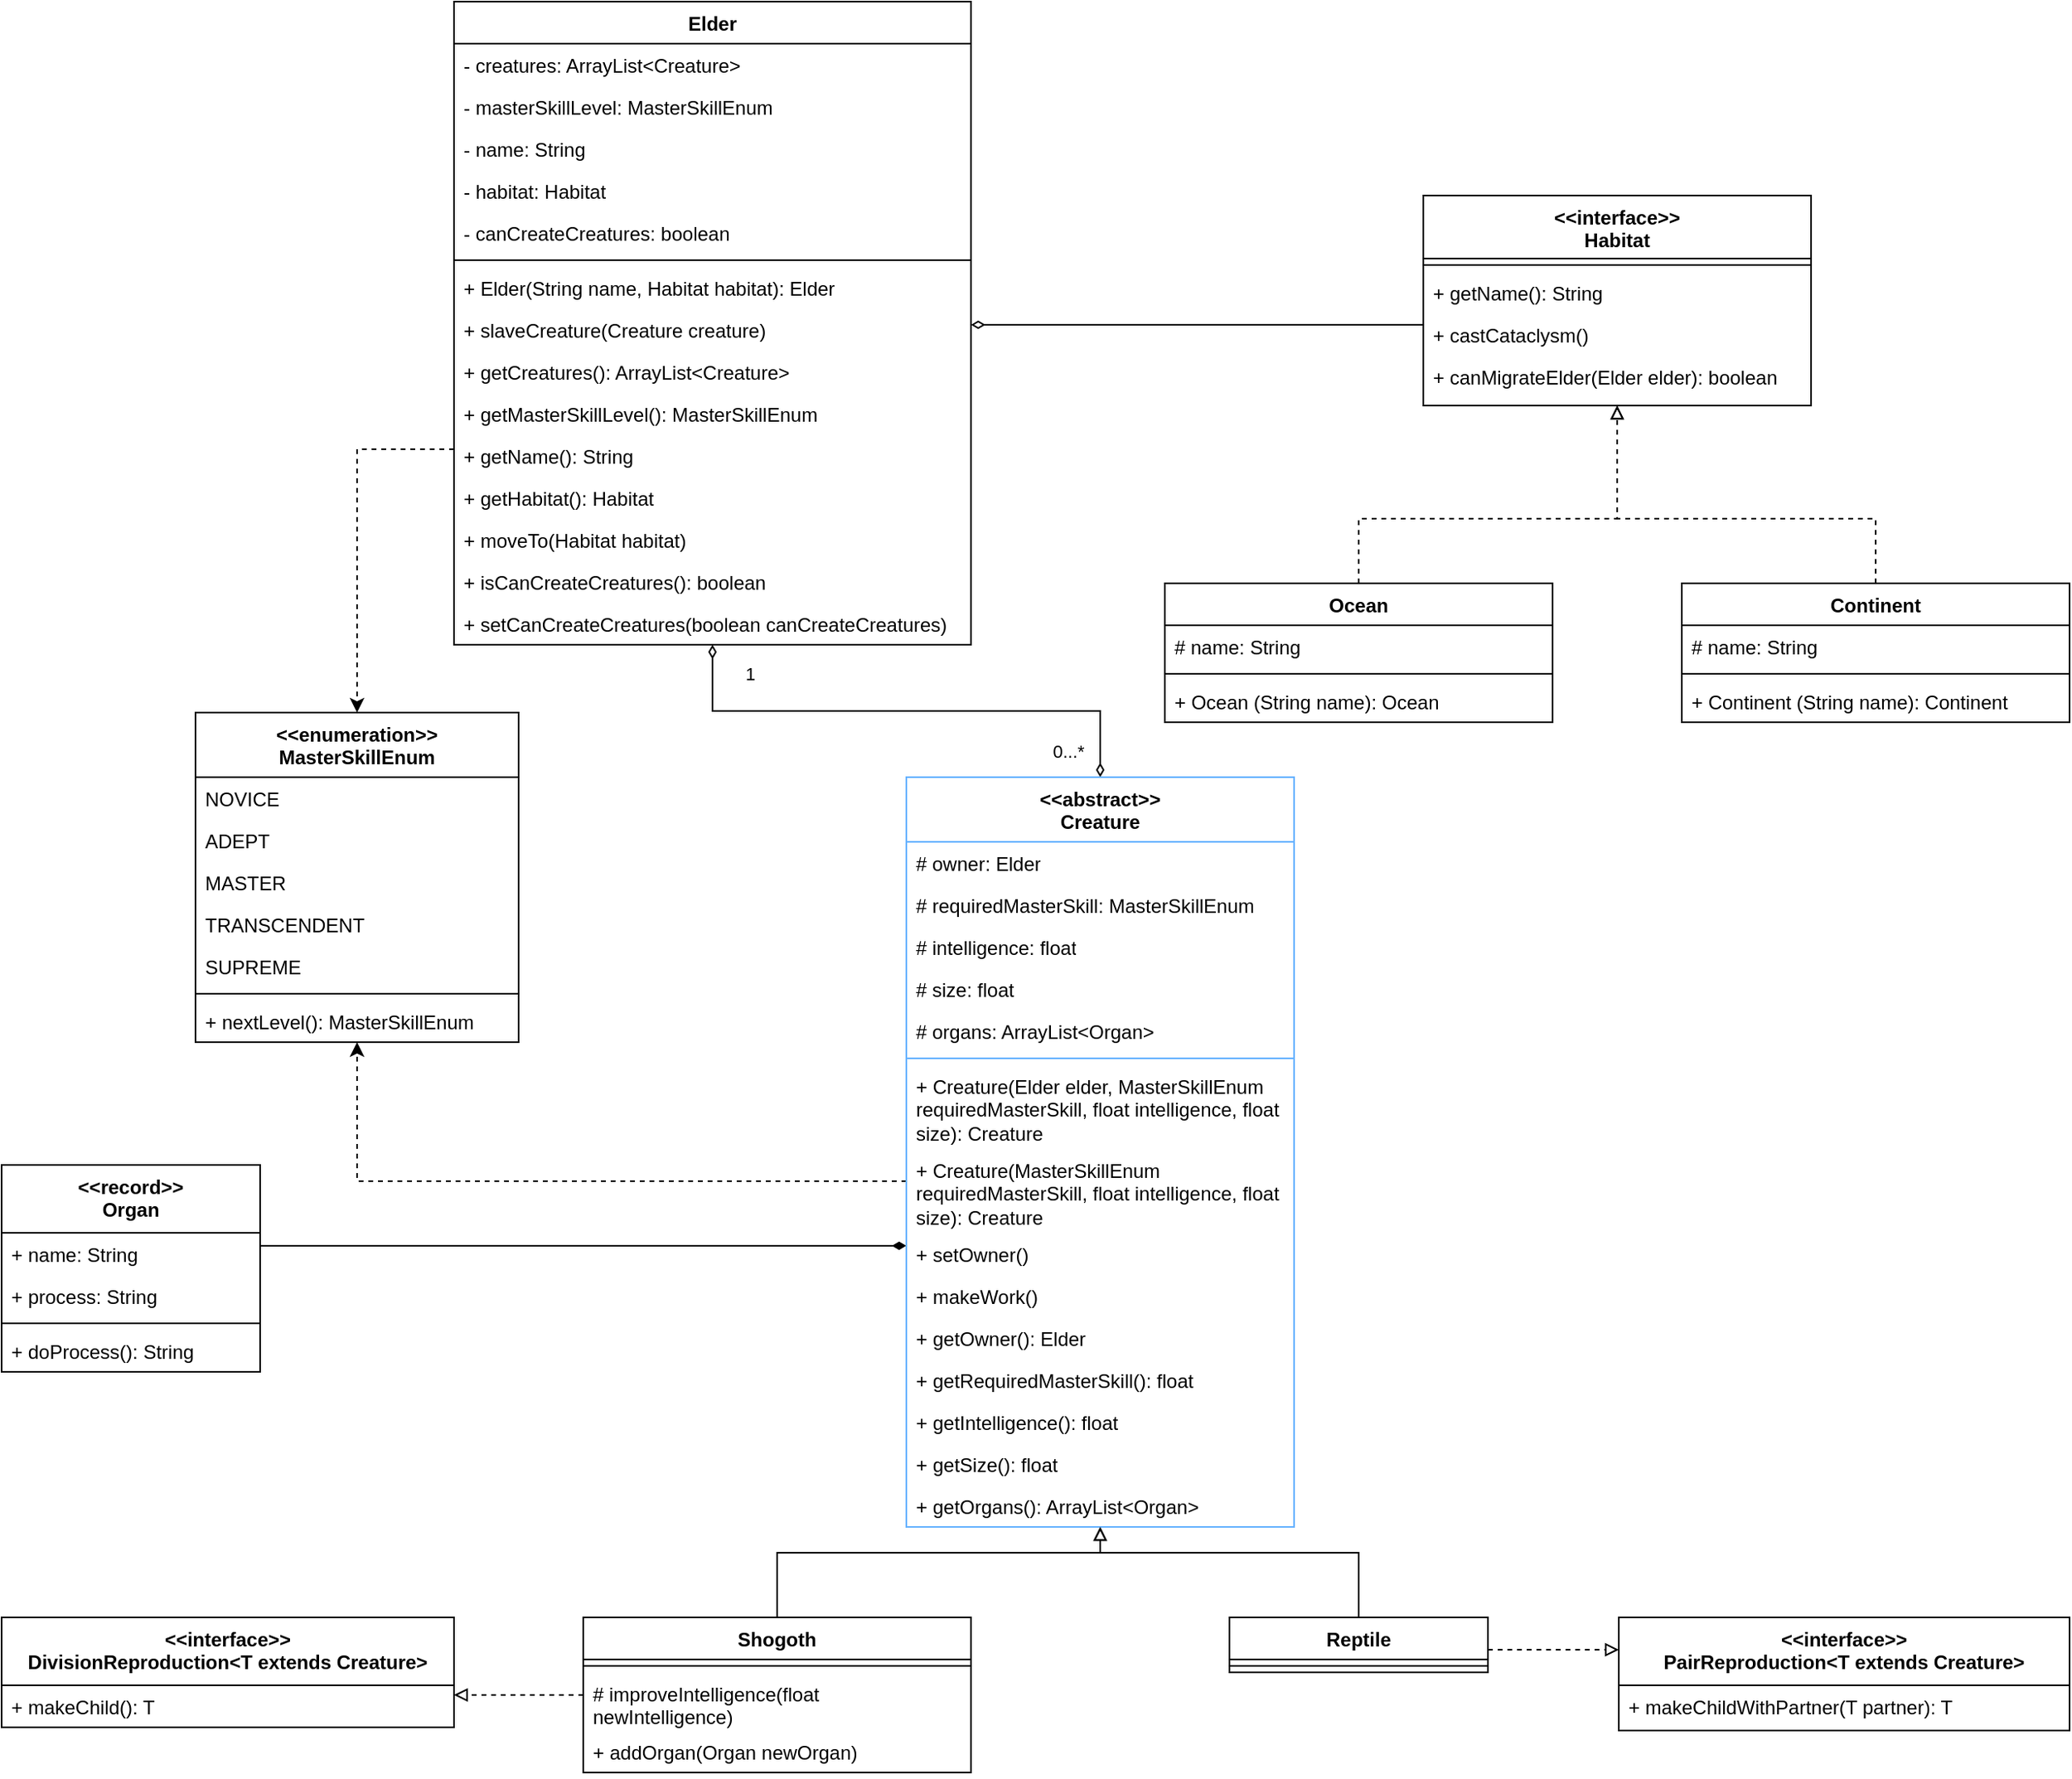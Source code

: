<mxfile version="25.0.0">
  <diagram id="C5RBs43oDa-KdzZeNtuy" name="Page-1">
    <mxGraphModel dx="1459" dy="1993" grid="1" gridSize="10" guides="1" tooltips="1" connect="1" arrows="1" fold="1" page="1" pageScale="1" pageWidth="827" pageHeight="1169" math="0" shadow="0">
      <root>
        <mxCell id="WIyWlLk6GJQsqaUBKTNV-0" />
        <mxCell id="WIyWlLk6GJQsqaUBKTNV-1" parent="WIyWlLk6GJQsqaUBKTNV-0" />
        <mxCell id="Qfp754_vksHCgPkYxAVa-96" style="edgeStyle=orthogonalEdgeStyle;rounded=0;orthogonalLoop=1;jettySize=auto;html=1;endArrow=none;endFill=0;startArrow=diamondThin;startFill=0;" parent="WIyWlLk6GJQsqaUBKTNV-1" source="Qfp754_vksHCgPkYxAVa-0" target="Qfp754_vksHCgPkYxAVa-4" edge="1">
          <mxGeometry relative="1" as="geometry">
            <Array as="points">
              <mxPoint x="820" y="-920" />
              <mxPoint x="820" y="-920" />
            </Array>
          </mxGeometry>
        </mxCell>
        <mxCell id="Qfp754_vksHCgPkYxAVa-99" style="edgeStyle=orthogonalEdgeStyle;rounded=0;orthogonalLoop=1;jettySize=auto;html=1;dashed=1;" parent="WIyWlLk6GJQsqaUBKTNV-1" source="Qfp754_vksHCgPkYxAVa-0" target="Qfp754_vksHCgPkYxAVa-64" edge="1">
          <mxGeometry relative="1" as="geometry">
            <Array as="points">
              <mxPoint x="300" y="-843" />
            </Array>
          </mxGeometry>
        </mxCell>
        <mxCell id="Qfp754_vksHCgPkYxAVa-106" style="edgeStyle=orthogonalEdgeStyle;rounded=0;orthogonalLoop=1;jettySize=auto;html=1;endArrow=diamondThin;endFill=0;startArrow=diamondThin;startFill=0;" parent="WIyWlLk6GJQsqaUBKTNV-1" source="Qfp754_vksHCgPkYxAVa-0" target="Qfp754_vksHCgPkYxAVa-26" edge="1">
          <mxGeometry relative="1" as="geometry" />
        </mxCell>
        <mxCell id="Rab5W2svVmutoAlVGV7q-10" value="0...*" style="edgeLabel;html=1;align=center;verticalAlign=middle;resizable=0;points=[];" parent="Qfp754_vksHCgPkYxAVa-106" vertex="1" connectable="0">
          <mxGeometry x="0.901" y="3" relative="1" as="geometry">
            <mxPoint x="-23" as="offset" />
          </mxGeometry>
        </mxCell>
        <mxCell id="Qfp754_vksHCgPkYxAVa-0" value="Elder" style="swimlane;fontStyle=1;align=center;verticalAlign=top;childLayout=stackLayout;horizontal=1;startSize=26;horizontalStack=0;resizeParent=1;resizeParentMax=0;resizeLast=0;collapsible=1;marginBottom=0;whiteSpace=wrap;html=1;" parent="WIyWlLk6GJQsqaUBKTNV-1" vertex="1">
          <mxGeometry x="360" y="-1120" width="320" height="398" as="geometry" />
        </mxCell>
        <mxCell id="Qfp754_vksHCgPkYxAVa-1" value="- creatures: ArrayList&amp;lt;Creature&amp;gt;" style="text;strokeColor=none;fillColor=none;align=left;verticalAlign=top;spacingLeft=4;spacingRight=4;overflow=hidden;rotatable=0;points=[[0,0.5],[1,0.5]];portConstraint=eastwest;whiteSpace=wrap;html=1;" parent="Qfp754_vksHCgPkYxAVa-0" vertex="1">
          <mxGeometry y="26" width="320" height="26" as="geometry" />
        </mxCell>
        <mxCell id="Qfp754_vksHCgPkYxAVa-23" value="- masterSkillLevel: MasterSkillEnum" style="text;strokeColor=none;fillColor=none;align=left;verticalAlign=top;spacingLeft=4;spacingRight=4;overflow=hidden;rotatable=0;points=[[0,0.5],[1,0.5]];portConstraint=eastwest;whiteSpace=wrap;html=1;" parent="Qfp754_vksHCgPkYxAVa-0" vertex="1">
          <mxGeometry y="52" width="320" height="26" as="geometry" />
        </mxCell>
        <mxCell id="Qfp754_vksHCgPkYxAVa-63" value="- name: String" style="text;strokeColor=none;fillColor=none;align=left;verticalAlign=top;spacingLeft=4;spacingRight=4;overflow=hidden;rotatable=0;points=[[0,0.5],[1,0.5]];portConstraint=eastwest;whiteSpace=wrap;html=1;" parent="Qfp754_vksHCgPkYxAVa-0" vertex="1">
          <mxGeometry y="78" width="320" height="26" as="geometry" />
        </mxCell>
        <mxCell id="Qfp754_vksHCgPkYxAVa-24" value="- habitat: Habitat" style="text;strokeColor=none;fillColor=none;align=left;verticalAlign=top;spacingLeft=4;spacingRight=4;overflow=hidden;rotatable=0;points=[[0,0.5],[1,0.5]];portConstraint=eastwest;whiteSpace=wrap;html=1;" parent="Qfp754_vksHCgPkYxAVa-0" vertex="1">
          <mxGeometry y="104" width="320" height="26" as="geometry" />
        </mxCell>
        <mxCell id="Qfp754_vksHCgPkYxAVa-78" value="- canCreateCreatures: boolean" style="text;strokeColor=none;fillColor=none;align=left;verticalAlign=top;spacingLeft=4;spacingRight=4;overflow=hidden;rotatable=0;points=[[0,0.5],[1,0.5]];portConstraint=eastwest;whiteSpace=wrap;html=1;" parent="Qfp754_vksHCgPkYxAVa-0" vertex="1">
          <mxGeometry y="130" width="320" height="26" as="geometry" />
        </mxCell>
        <mxCell id="Qfp754_vksHCgPkYxAVa-2" value="" style="line;strokeWidth=1;fillColor=none;align=left;verticalAlign=middle;spacingTop=-1;spacingLeft=3;spacingRight=3;rotatable=0;labelPosition=right;points=[];portConstraint=eastwest;strokeColor=inherit;" parent="Qfp754_vksHCgPkYxAVa-0" vertex="1">
          <mxGeometry y="156" width="320" height="8" as="geometry" />
        </mxCell>
        <mxCell id="Qfp754_vksHCgPkYxAVa-62" value="+ Elder(String name, Habitat habitat): Elder" style="text;strokeColor=none;fillColor=none;align=left;verticalAlign=top;spacingLeft=4;spacingRight=4;overflow=hidden;rotatable=0;points=[[0,0.5],[1,0.5]];portConstraint=eastwest;whiteSpace=wrap;html=1;" parent="Qfp754_vksHCgPkYxAVa-0" vertex="1">
          <mxGeometry y="164" width="320" height="26" as="geometry" />
        </mxCell>
        <mxCell id="Qfp754_vksHCgPkYxAVa-25" value="+ slaveCreature(Creature creature)" style="text;strokeColor=none;fillColor=none;align=left;verticalAlign=top;spacingLeft=4;spacingRight=4;overflow=hidden;rotatable=0;points=[[0,0.5],[1,0.5]];portConstraint=eastwest;whiteSpace=wrap;html=1;" parent="Qfp754_vksHCgPkYxAVa-0" vertex="1">
          <mxGeometry y="190" width="320" height="26" as="geometry" />
        </mxCell>
        <mxCell id="CRR2_WLR-gNgO8DXtAmb-1" value="+ getCreatures(): ArrayList&amp;lt;Creature&amp;gt;" style="text;strokeColor=none;fillColor=none;align=left;verticalAlign=top;spacingLeft=4;spacingRight=4;overflow=hidden;rotatable=0;points=[[0,0.5],[1,0.5]];portConstraint=eastwest;whiteSpace=wrap;html=1;" parent="Qfp754_vksHCgPkYxAVa-0" vertex="1">
          <mxGeometry y="216" width="320" height="26" as="geometry" />
        </mxCell>
        <mxCell id="CRR2_WLR-gNgO8DXtAmb-2" value="+ getMasterSkillLevel(): MasterSkillEnum" style="text;strokeColor=none;fillColor=none;align=left;verticalAlign=top;spacingLeft=4;spacingRight=4;overflow=hidden;rotatable=0;points=[[0,0.5],[1,0.5]];portConstraint=eastwest;whiteSpace=wrap;html=1;" parent="Qfp754_vksHCgPkYxAVa-0" vertex="1">
          <mxGeometry y="242" width="320" height="26" as="geometry" />
        </mxCell>
        <mxCell id="CRR2_WLR-gNgO8DXtAmb-4" value="+ getName(): String" style="text;strokeColor=none;fillColor=none;align=left;verticalAlign=top;spacingLeft=4;spacingRight=4;overflow=hidden;rotatable=0;points=[[0,0.5],[1,0.5]];portConstraint=eastwest;whiteSpace=wrap;html=1;" parent="Qfp754_vksHCgPkYxAVa-0" vertex="1">
          <mxGeometry y="268" width="320" height="26" as="geometry" />
        </mxCell>
        <mxCell id="CRR2_WLR-gNgO8DXtAmb-11" value="+ getHabitat(): Habitat" style="text;strokeColor=none;fillColor=none;align=left;verticalAlign=top;spacingLeft=4;spacingRight=4;overflow=hidden;rotatable=0;points=[[0,0.5],[1,0.5]];portConstraint=eastwest;whiteSpace=wrap;html=1;" parent="Qfp754_vksHCgPkYxAVa-0" vertex="1">
          <mxGeometry y="294" width="320" height="26" as="geometry" />
        </mxCell>
        <mxCell id="Qfp754_vksHCgPkYxAVa-3" value="+ moveTo(Habitat habitat)" style="text;strokeColor=none;fillColor=none;align=left;verticalAlign=top;spacingLeft=4;spacingRight=4;overflow=hidden;rotatable=0;points=[[0,0.5],[1,0.5]];portConstraint=eastwest;whiteSpace=wrap;html=1;" parent="Qfp754_vksHCgPkYxAVa-0" vertex="1">
          <mxGeometry y="320" width="320" height="26" as="geometry" />
        </mxCell>
        <mxCell id="CRR2_WLR-gNgO8DXtAmb-3" value="+ isCanCreateCreatures(): boolean" style="text;strokeColor=none;fillColor=none;align=left;verticalAlign=top;spacingLeft=4;spacingRight=4;overflow=hidden;rotatable=0;points=[[0,0.5],[1,0.5]];portConstraint=eastwest;whiteSpace=wrap;html=1;" parent="Qfp754_vksHCgPkYxAVa-0" vertex="1">
          <mxGeometry y="346" width="320" height="26" as="geometry" />
        </mxCell>
        <mxCell id="CRR2_WLR-gNgO8DXtAmb-10" value="+ setCanCreateCreatures(boolean canCreateCreatures)" style="text;strokeColor=none;fillColor=none;align=left;verticalAlign=top;spacingLeft=4;spacingRight=4;overflow=hidden;rotatable=0;points=[[0,0.5],[1,0.5]];portConstraint=eastwest;whiteSpace=wrap;html=1;" parent="Qfp754_vksHCgPkYxAVa-0" vertex="1">
          <mxGeometry y="372" width="320" height="26" as="geometry" />
        </mxCell>
        <mxCell id="Qfp754_vksHCgPkYxAVa-4" value="&lt;div&gt;&amp;lt;&amp;lt;interface&amp;gt;&amp;gt;&lt;/div&gt;Habitat" style="swimlane;fontStyle=1;align=center;verticalAlign=top;childLayout=stackLayout;horizontal=1;startSize=39;horizontalStack=0;resizeParent=1;resizeParentMax=0;resizeLast=0;collapsible=1;marginBottom=0;whiteSpace=wrap;html=1;strokeColor=#000000;" parent="WIyWlLk6GJQsqaUBKTNV-1" vertex="1">
          <mxGeometry x="960" y="-1000" width="240" height="130" as="geometry" />
        </mxCell>
        <mxCell id="Qfp754_vksHCgPkYxAVa-92" value="" style="line;strokeWidth=1;fillColor=none;align=left;verticalAlign=middle;spacingTop=-1;spacingLeft=3;spacingRight=3;rotatable=0;labelPosition=right;points=[];portConstraint=eastwest;strokeColor=inherit;" parent="Qfp754_vksHCgPkYxAVa-4" vertex="1">
          <mxGeometry y="39" width="240" height="8" as="geometry" />
        </mxCell>
        <mxCell id="Qfp754_vksHCgPkYxAVa-93" value="+ getName(): String" style="text;strokeColor=none;fillColor=none;align=left;verticalAlign=top;spacingLeft=4;spacingRight=4;overflow=hidden;rotatable=0;points=[[0,0.5],[1,0.5]];portConstraint=eastwest;whiteSpace=wrap;html=1;" parent="Qfp754_vksHCgPkYxAVa-4" vertex="1">
          <mxGeometry y="47" width="240" height="26" as="geometry" />
        </mxCell>
        <mxCell id="CRR2_WLR-gNgO8DXtAmb-17" value="+ castCataclysm()" style="text;strokeColor=none;fillColor=none;align=left;verticalAlign=top;spacingLeft=4;spacingRight=4;overflow=hidden;rotatable=0;points=[[0,0.5],[1,0.5]];portConstraint=eastwest;whiteSpace=wrap;html=1;" parent="Qfp754_vksHCgPkYxAVa-4" vertex="1">
          <mxGeometry y="73" width="240" height="26" as="geometry" />
        </mxCell>
        <mxCell id="Rab5W2svVmutoAlVGV7q-5" value="+ canMigrateElder(Elder elder): boolean" style="text;strokeColor=none;fillColor=none;align=left;verticalAlign=top;spacingLeft=4;spacingRight=4;overflow=hidden;rotatable=0;points=[[0,0.5],[1,0.5]];portConstraint=eastwest;whiteSpace=wrap;html=1;" parent="Qfp754_vksHCgPkYxAVa-4" vertex="1">
          <mxGeometry y="99" width="240" height="31" as="geometry" />
        </mxCell>
        <mxCell id="CRR2_WLR-gNgO8DXtAmb-13" value="" style="edgeStyle=orthogonalEdgeStyle;rounded=0;orthogonalLoop=1;jettySize=auto;html=1;endArrow=block;endFill=0;dashed=1;" parent="WIyWlLk6GJQsqaUBKTNV-1" source="Qfp754_vksHCgPkYxAVa-8" target="Qfp754_vksHCgPkYxAVa-4" edge="1">
          <mxGeometry relative="1" as="geometry">
            <Array as="points">
              <mxPoint x="920" y="-800" />
              <mxPoint x="1080" y="-800" />
            </Array>
            <mxPoint x="1055" y="-943.0" as="targetPoint" />
          </mxGeometry>
        </mxCell>
        <mxCell id="Qfp754_vksHCgPkYxAVa-8" value="Ocean" style="swimlane;fontStyle=1;align=center;verticalAlign=top;childLayout=stackLayout;horizontal=1;startSize=26;horizontalStack=0;resizeParent=1;resizeParentMax=0;resizeLast=0;collapsible=1;marginBottom=0;whiteSpace=wrap;html=1;" parent="WIyWlLk6GJQsqaUBKTNV-1" vertex="1">
          <mxGeometry x="800" y="-760" width="240" height="86" as="geometry" />
        </mxCell>
        <mxCell id="Rab5W2svVmutoAlVGV7q-2" value="# name: String" style="text;strokeColor=none;fillColor=none;align=left;verticalAlign=top;spacingLeft=4;spacingRight=4;overflow=hidden;rotatable=0;points=[[0,0.5],[1,0.5]];portConstraint=eastwest;whiteSpace=wrap;html=1;" parent="Qfp754_vksHCgPkYxAVa-8" vertex="1">
          <mxGeometry y="26" width="240" height="26" as="geometry" />
        </mxCell>
        <mxCell id="Qfp754_vksHCgPkYxAVa-10" value="" style="line;strokeWidth=1;fillColor=none;align=left;verticalAlign=middle;spacingTop=-1;spacingLeft=3;spacingRight=3;rotatable=0;labelPosition=right;points=[];portConstraint=eastwest;strokeColor=inherit;" parent="Qfp754_vksHCgPkYxAVa-8" vertex="1">
          <mxGeometry y="52" width="240" height="8" as="geometry" />
        </mxCell>
        <mxCell id="Rab5W2svVmutoAlVGV7q-1" value="+ Ocean (String name): Ocean" style="text;strokeColor=none;fillColor=none;align=left;verticalAlign=top;spacingLeft=4;spacingRight=4;overflow=hidden;rotatable=0;points=[[0,0.5],[1,0.5]];portConstraint=eastwest;whiteSpace=wrap;html=1;" parent="Qfp754_vksHCgPkYxAVa-8" vertex="1">
          <mxGeometry y="60" width="240" height="26" as="geometry" />
        </mxCell>
        <mxCell id="Qfp754_vksHCgPkYxAVa-16" style="edgeStyle=orthogonalEdgeStyle;rounded=0;orthogonalLoop=1;jettySize=auto;html=1;endArrow=block;endFill=0;dashed=1;" parent="WIyWlLk6GJQsqaUBKTNV-1" source="Qfp754_vksHCgPkYxAVa-12" target="Qfp754_vksHCgPkYxAVa-4" edge="1">
          <mxGeometry relative="1" as="geometry">
            <mxPoint x="1055" y="-943.0" as="targetPoint" />
            <Array as="points">
              <mxPoint x="1240" y="-800" />
              <mxPoint x="1080" y="-800" />
            </Array>
          </mxGeometry>
        </mxCell>
        <mxCell id="Qfp754_vksHCgPkYxAVa-12" value="Continent" style="swimlane;fontStyle=1;align=center;verticalAlign=top;childLayout=stackLayout;horizontal=1;startSize=26;horizontalStack=0;resizeParent=1;resizeParentMax=0;resizeLast=0;collapsible=1;marginBottom=0;whiteSpace=wrap;html=1;" parent="WIyWlLk6GJQsqaUBKTNV-1" vertex="1">
          <mxGeometry x="1120" y="-760" width="240" height="86" as="geometry" />
        </mxCell>
        <mxCell id="Rab5W2svVmutoAlVGV7q-3" value="# name: String" style="text;strokeColor=none;fillColor=none;align=left;verticalAlign=top;spacingLeft=4;spacingRight=4;overflow=hidden;rotatable=0;points=[[0,0.5],[1,0.5]];portConstraint=eastwest;whiteSpace=wrap;html=1;" parent="Qfp754_vksHCgPkYxAVa-12" vertex="1">
          <mxGeometry y="26" width="240" height="26" as="geometry" />
        </mxCell>
        <mxCell id="Qfp754_vksHCgPkYxAVa-14" value="" style="line;strokeWidth=1;fillColor=none;align=left;verticalAlign=middle;spacingTop=-1;spacingLeft=3;spacingRight=3;rotatable=0;labelPosition=right;points=[];portConstraint=eastwest;strokeColor=inherit;" parent="Qfp754_vksHCgPkYxAVa-12" vertex="1">
          <mxGeometry y="52" width="240" height="8" as="geometry" />
        </mxCell>
        <mxCell id="Rab5W2svVmutoAlVGV7q-0" value="+ Continent (String name): Continent" style="text;strokeColor=none;fillColor=none;align=left;verticalAlign=top;spacingLeft=4;spacingRight=4;overflow=hidden;rotatable=0;points=[[0,0.5],[1,0.5]];portConstraint=eastwest;whiteSpace=wrap;html=1;" parent="Qfp754_vksHCgPkYxAVa-12" vertex="1">
          <mxGeometry y="60" width="240" height="26" as="geometry" />
        </mxCell>
        <mxCell id="Qfp754_vksHCgPkYxAVa-31" style="edgeStyle=orthogonalEdgeStyle;rounded=0;orthogonalLoop=1;jettySize=auto;html=1;endArrow=block;endFill=0;" parent="WIyWlLk6GJQsqaUBKTNV-1" source="Qfp754_vksHCgPkYxAVa-18" target="Qfp754_vksHCgPkYxAVa-26" edge="1">
          <mxGeometry relative="1" as="geometry">
            <Array as="points">
              <mxPoint x="920" y="-160" />
              <mxPoint x="760" y="-160" />
            </Array>
          </mxGeometry>
        </mxCell>
        <mxCell id="Qfp754_vksHCgPkYxAVa-50" style="edgeStyle=orthogonalEdgeStyle;rounded=0;orthogonalLoop=1;jettySize=auto;html=1;endArrow=block;endFill=0;dashed=1;" parent="WIyWlLk6GJQsqaUBKTNV-1" source="Qfp754_vksHCgPkYxAVa-18" target="Qfp754_vksHCgPkYxAVa-46" edge="1">
          <mxGeometry relative="1" as="geometry">
            <Array as="points">
              <mxPoint x="1050" y="-100" />
              <mxPoint x="1050" y="-100" />
            </Array>
          </mxGeometry>
        </mxCell>
        <mxCell id="Qfp754_vksHCgPkYxAVa-18" value="Reptile" style="swimlane;fontStyle=1;align=center;verticalAlign=top;childLayout=stackLayout;horizontal=1;startSize=26;horizontalStack=0;resizeParent=1;resizeParentMax=0;resizeLast=0;collapsible=1;marginBottom=0;whiteSpace=wrap;html=1;" parent="WIyWlLk6GJQsqaUBKTNV-1" vertex="1">
          <mxGeometry x="840" y="-120" width="160" height="34" as="geometry" />
        </mxCell>
        <mxCell id="Qfp754_vksHCgPkYxAVa-20" value="" style="line;strokeWidth=1;fillColor=none;align=left;verticalAlign=middle;spacingTop=-1;spacingLeft=3;spacingRight=3;rotatable=0;labelPosition=right;points=[];portConstraint=eastwest;strokeColor=inherit;" parent="Qfp754_vksHCgPkYxAVa-18" vertex="1">
          <mxGeometry y="26" width="160" height="8" as="geometry" />
        </mxCell>
        <mxCell id="Qfp754_vksHCgPkYxAVa-95" style="edgeStyle=orthogonalEdgeStyle;rounded=0;orthogonalLoop=1;jettySize=auto;html=1;endArrow=none;endFill=0;startArrow=diamondThin;startFill=1;" parent="WIyWlLk6GJQsqaUBKTNV-1" source="Qfp754_vksHCgPkYxAVa-26" target="Qfp754_vksHCgPkYxAVa-83" edge="1">
          <mxGeometry relative="1" as="geometry">
            <Array as="points">
              <mxPoint x="440" y="-350" />
              <mxPoint x="440" y="-350" />
            </Array>
          </mxGeometry>
        </mxCell>
        <mxCell id="Qfp754_vksHCgPkYxAVa-105" style="edgeStyle=orthogonalEdgeStyle;rounded=0;orthogonalLoop=1;jettySize=auto;html=1;dashed=1;" parent="WIyWlLk6GJQsqaUBKTNV-1" source="Qfp754_vksHCgPkYxAVa-26" target="Qfp754_vksHCgPkYxAVa-64" edge="1">
          <mxGeometry relative="1" as="geometry">
            <Array as="points">
              <mxPoint x="300" y="-390" />
            </Array>
          </mxGeometry>
        </mxCell>
        <mxCell id="Qfp754_vksHCgPkYxAVa-26" value="&lt;div&gt;&lt;span style=&quot;white-space-collapse: preserve;&quot; data-src-align=&quot;0:5&quot; class=&quot;EzKURWReUAB5oZgtQNkl&quot;&gt;&amp;lt;&amp;lt;abstract&amp;gt;&amp;gt;&lt;/span&gt;&lt;/div&gt;&lt;span style=&quot;white-space-collapse: preserve;&quot; data-src-align=&quot;0:5&quot; class=&quot;EzKURWReUAB5oZgtQNkl&quot;&gt;Creature&lt;/span&gt;" style="swimlane;fontStyle=1;align=center;verticalAlign=top;childLayout=stackLayout;horizontal=1;startSize=40;horizontalStack=0;resizeParent=1;resizeParentMax=0;resizeLast=0;collapsible=1;marginBottom=0;whiteSpace=wrap;html=1;strokeColor=#66B2FF;" parent="WIyWlLk6GJQsqaUBKTNV-1" vertex="1">
          <mxGeometry x="640" y="-640" width="240" height="464" as="geometry" />
        </mxCell>
        <mxCell id="Rab5W2svVmutoAlVGV7q-12" value="# owner: Elder" style="text;strokeColor=none;fillColor=none;align=left;verticalAlign=top;spacingLeft=4;spacingRight=4;overflow=hidden;rotatable=0;points=[[0,0.5],[1,0.5]];portConstraint=eastwest;whiteSpace=wrap;html=1;" parent="Qfp754_vksHCgPkYxAVa-26" vertex="1">
          <mxGeometry y="40" width="240" height="26" as="geometry" />
        </mxCell>
        <mxCell id="Qfp754_vksHCgPkYxAVa-39" value="# requiredMasterSkill: MasterSkillEnum" style="text;strokeColor=none;fillColor=none;align=left;verticalAlign=top;spacingLeft=4;spacingRight=4;overflow=hidden;rotatable=0;points=[[0,0.5],[1,0.5]];portConstraint=eastwest;whiteSpace=wrap;html=1;" parent="Qfp754_vksHCgPkYxAVa-26" vertex="1">
          <mxGeometry y="66" width="240" height="26" as="geometry" />
        </mxCell>
        <mxCell id="Qfp754_vksHCgPkYxAVa-19" value="# intelligence: float" style="text;strokeColor=none;fillColor=none;align=left;verticalAlign=top;spacingLeft=4;spacingRight=4;overflow=hidden;rotatable=0;points=[[0,0.5],[1,0.5]];portConstraint=eastwest;whiteSpace=wrap;html=1;" parent="Qfp754_vksHCgPkYxAVa-26" vertex="1">
          <mxGeometry y="92" width="240" height="26" as="geometry" />
        </mxCell>
        <mxCell id="Qfp754_vksHCgPkYxAVa-59" value="# size: float" style="text;strokeColor=none;fillColor=none;align=left;verticalAlign=top;spacingLeft=4;spacingRight=4;overflow=hidden;rotatable=0;points=[[0,0.5],[1,0.5]];portConstraint=eastwest;whiteSpace=wrap;html=1;" parent="Qfp754_vksHCgPkYxAVa-26" vertex="1">
          <mxGeometry y="118" width="240" height="26" as="geometry" />
        </mxCell>
        <mxCell id="Qfp754_vksHCgPkYxAVa-89" value="# organs: ArrayList&amp;lt;Organ&amp;gt;" style="text;strokeColor=none;fillColor=none;align=left;verticalAlign=top;spacingLeft=4;spacingRight=4;overflow=hidden;rotatable=0;points=[[0,0.5],[1,0.5]];portConstraint=eastwest;whiteSpace=wrap;html=1;" parent="Qfp754_vksHCgPkYxAVa-26" vertex="1">
          <mxGeometry y="144" width="240" height="26" as="geometry" />
        </mxCell>
        <mxCell id="Qfp754_vksHCgPkYxAVa-28" value="" style="line;strokeWidth=1;fillColor=none;align=left;verticalAlign=middle;spacingTop=-1;spacingLeft=3;spacingRight=3;rotatable=0;labelPosition=right;points=[];portConstraint=eastwest;strokeColor=inherit;" parent="Qfp754_vksHCgPkYxAVa-26" vertex="1">
          <mxGeometry y="170" width="240" height="8" as="geometry" />
        </mxCell>
        <mxCell id="Rab5W2svVmutoAlVGV7q-8" value="+ Creature(Elder elder, MasterSkillEnum requiredMasterSkill, float intelligence, float size): Creature" style="text;strokeColor=none;fillColor=none;align=left;verticalAlign=top;spacingLeft=4;spacingRight=4;overflow=hidden;rotatable=0;points=[[0,0.5],[1,0.5]];portConstraint=eastwest;whiteSpace=wrap;html=1;" parent="Qfp754_vksHCgPkYxAVa-26" vertex="1">
          <mxGeometry y="178" width="240" height="52" as="geometry" />
        </mxCell>
        <mxCell id="Rab5W2svVmutoAlVGV7q-19" value="+ Creature(MasterSkillEnum requiredMasterSkill, float intelligence, float size): Creature" style="text;strokeColor=none;fillColor=none;align=left;verticalAlign=top;spacingLeft=4;spacingRight=4;overflow=hidden;rotatable=0;points=[[0,0.5],[1,0.5]];portConstraint=eastwest;whiteSpace=wrap;html=1;" parent="Qfp754_vksHCgPkYxAVa-26" vertex="1">
          <mxGeometry y="230" width="240" height="52" as="geometry" />
        </mxCell>
        <mxCell id="Rab5W2svVmutoAlVGV7q-14" value="+ setOwner()" style="text;strokeColor=none;fillColor=none;align=left;verticalAlign=top;spacingLeft=4;spacingRight=4;overflow=hidden;rotatable=0;points=[[0,0.5],[1,0.5]];portConstraint=eastwest;whiteSpace=wrap;html=1;" parent="Qfp754_vksHCgPkYxAVa-26" vertex="1">
          <mxGeometry y="282" width="240" height="26" as="geometry" />
        </mxCell>
        <mxCell id="CRR2_WLR-gNgO8DXtAmb-15" value="+ makeWork()" style="text;strokeColor=none;fillColor=none;align=left;verticalAlign=top;spacingLeft=4;spacingRight=4;overflow=hidden;rotatable=0;points=[[0,0.5],[1,0.5]];portConstraint=eastwest;whiteSpace=wrap;html=1;" parent="Qfp754_vksHCgPkYxAVa-26" vertex="1">
          <mxGeometry y="308" width="240" height="26" as="geometry" />
        </mxCell>
        <mxCell id="Rab5W2svVmutoAlVGV7q-13" value="+ getOwner(): Elder" style="text;strokeColor=none;fillColor=none;align=left;verticalAlign=top;spacingLeft=4;spacingRight=4;overflow=hidden;rotatable=0;points=[[0,0.5],[1,0.5]];portConstraint=eastwest;whiteSpace=wrap;html=1;" parent="Qfp754_vksHCgPkYxAVa-26" vertex="1">
          <mxGeometry y="334" width="240" height="26" as="geometry" />
        </mxCell>
        <mxCell id="Qfp754_vksHCgPkYxAVa-40" value="+ getRequiredMasterSkill(): float" style="text;strokeColor=none;fillColor=none;align=left;verticalAlign=top;spacingLeft=4;spacingRight=4;overflow=hidden;rotatable=0;points=[[0,0.5],[1,0.5]];portConstraint=eastwest;whiteSpace=wrap;html=1;" parent="Qfp754_vksHCgPkYxAVa-26" vertex="1">
          <mxGeometry y="360" width="240" height="26" as="geometry" />
        </mxCell>
        <mxCell id="Qfp754_vksHCgPkYxAVa-82" value="+ getIntelligence(): float" style="text;strokeColor=none;fillColor=none;align=left;verticalAlign=top;spacingLeft=4;spacingRight=4;overflow=hidden;rotatable=0;points=[[0,0.5],[1,0.5]];portConstraint=eastwest;whiteSpace=wrap;html=1;" parent="Qfp754_vksHCgPkYxAVa-26" vertex="1">
          <mxGeometry y="386" width="240" height="26" as="geometry" />
        </mxCell>
        <mxCell id="Qfp754_vksHCgPkYxAVa-60" value="+ getSize(): float" style="text;strokeColor=none;fillColor=none;align=left;verticalAlign=top;spacingLeft=4;spacingRight=4;overflow=hidden;rotatable=0;points=[[0,0.5],[1,0.5]];portConstraint=eastwest;whiteSpace=wrap;html=1;" parent="Qfp754_vksHCgPkYxAVa-26" vertex="1">
          <mxGeometry y="412" width="240" height="26" as="geometry" />
        </mxCell>
        <mxCell id="CRR2_WLR-gNgO8DXtAmb-8" value="+ getOrgans(): ArrayList&amp;lt;Organ&amp;gt;" style="text;strokeColor=none;fillColor=none;align=left;verticalAlign=top;spacingLeft=4;spacingRight=4;overflow=hidden;rotatable=0;points=[[0,0.5],[1,0.5]];portConstraint=eastwest;whiteSpace=wrap;html=1;" parent="Qfp754_vksHCgPkYxAVa-26" vertex="1">
          <mxGeometry y="438" width="240" height="26" as="geometry" />
        </mxCell>
        <mxCell id="Qfp754_vksHCgPkYxAVa-36" style="edgeStyle=orthogonalEdgeStyle;rounded=0;orthogonalLoop=1;jettySize=auto;html=1;endArrow=block;endFill=0;" parent="WIyWlLk6GJQsqaUBKTNV-1" source="Qfp754_vksHCgPkYxAVa-32" target="Qfp754_vksHCgPkYxAVa-26" edge="1">
          <mxGeometry relative="1" as="geometry">
            <Array as="points">
              <mxPoint x="560" y="-160" />
              <mxPoint x="760" y="-160" />
            </Array>
          </mxGeometry>
        </mxCell>
        <mxCell id="Qfp754_vksHCgPkYxAVa-56" style="edgeStyle=orthogonalEdgeStyle;rounded=0;orthogonalLoop=1;jettySize=auto;html=1;endArrow=block;endFill=0;dashed=1;" parent="WIyWlLk6GJQsqaUBKTNV-1" source="Qfp754_vksHCgPkYxAVa-32" target="Qfp754_vksHCgPkYxAVa-51" edge="1">
          <mxGeometry relative="1" as="geometry">
            <Array as="points">
              <mxPoint x="210" y="-93" />
              <mxPoint x="210" y="-93" />
            </Array>
          </mxGeometry>
        </mxCell>
        <mxCell id="Qfp754_vksHCgPkYxAVa-32" value="Shogoth" style="swimlane;fontStyle=1;align=center;verticalAlign=top;childLayout=stackLayout;horizontal=1;startSize=26;horizontalStack=0;resizeParent=1;resizeParentMax=0;resizeLast=0;collapsible=1;marginBottom=0;whiteSpace=wrap;html=1;" parent="WIyWlLk6GJQsqaUBKTNV-1" vertex="1">
          <mxGeometry x="440" y="-120" width="240" height="96" as="geometry" />
        </mxCell>
        <mxCell id="Qfp754_vksHCgPkYxAVa-34" value="" style="line;strokeWidth=1;fillColor=none;align=left;verticalAlign=middle;spacingTop=-1;spacingLeft=3;spacingRight=3;rotatable=0;labelPosition=right;points=[];portConstraint=eastwest;strokeColor=inherit;" parent="Qfp754_vksHCgPkYxAVa-32" vertex="1">
          <mxGeometry y="26" width="240" height="8" as="geometry" />
        </mxCell>
        <mxCell id="Qfp754_vksHCgPkYxAVa-91" value="# improveIntelligence(float newIntelligence)" style="text;strokeColor=none;fillColor=none;align=left;verticalAlign=top;spacingLeft=4;spacingRight=4;overflow=hidden;rotatable=0;points=[[0,0.5],[1,0.5]];portConstraint=eastwest;whiteSpace=wrap;html=1;" parent="Qfp754_vksHCgPkYxAVa-32" vertex="1">
          <mxGeometry y="34" width="240" height="36" as="geometry" />
        </mxCell>
        <mxCell id="Qfp754_vksHCgPkYxAVa-94" value="+ addOrgan(Organ newOrgan)" style="text;strokeColor=none;fillColor=none;align=left;verticalAlign=top;spacingLeft=4;spacingRight=4;overflow=hidden;rotatable=0;points=[[0,0.5],[1,0.5]];portConstraint=eastwest;whiteSpace=wrap;html=1;" parent="Qfp754_vksHCgPkYxAVa-32" vertex="1">
          <mxGeometry y="70" width="240" height="26" as="geometry" />
        </mxCell>
        <mxCell id="Qfp754_vksHCgPkYxAVa-46" value="&lt;div&gt;&lt;b&gt;&amp;lt;&amp;lt;interface&amp;gt;&amp;gt;&lt;/b&gt;&lt;/div&gt;&lt;b&gt;PairReproduction&amp;lt;T extends Creature&amp;gt;&lt;/b&gt;" style="swimlane;fontStyle=1;align=center;verticalAlign=top;childLayout=stackLayout;horizontal=1;startSize=42;horizontalStack=0;resizeParent=1;resizeParentMax=0;resizeLast=0;collapsible=1;marginBottom=0;whiteSpace=wrap;html=1;" parent="WIyWlLk6GJQsqaUBKTNV-1" vertex="1">
          <mxGeometry x="1081" y="-120" width="279" height="70" as="geometry" />
        </mxCell>
        <mxCell id="Qfp754_vksHCgPkYxAVa-49" value="+ makeChildWithPartner(T partner): T" style="text;strokeColor=none;fillColor=none;align=left;verticalAlign=top;spacingLeft=4;spacingRight=4;overflow=hidden;rotatable=0;points=[[0,0.5],[1,0.5]];portConstraint=eastwest;whiteSpace=wrap;html=1;" parent="Qfp754_vksHCgPkYxAVa-46" vertex="1">
          <mxGeometry y="42" width="279" height="28" as="geometry" />
        </mxCell>
        <mxCell id="Qfp754_vksHCgPkYxAVa-51" value="&lt;div&gt;&lt;b&gt;&amp;lt;&amp;lt;interface&amp;gt;&amp;gt;&lt;/b&gt;&lt;/div&gt;&lt;b&gt;DivisionReproduction&amp;lt;T extends Creature&amp;gt;&lt;/b&gt;" style="swimlane;fontStyle=1;align=center;verticalAlign=top;childLayout=stackLayout;horizontal=1;startSize=42;horizontalStack=0;resizeParent=1;resizeParentMax=0;resizeLast=0;collapsible=1;marginBottom=0;whiteSpace=wrap;html=1;" parent="WIyWlLk6GJQsqaUBKTNV-1" vertex="1">
          <mxGeometry x="80" y="-120" width="280" height="68" as="geometry" />
        </mxCell>
        <mxCell id="Qfp754_vksHCgPkYxAVa-54" value="+ makeChild(): T" style="text;strokeColor=none;fillColor=none;align=left;verticalAlign=top;spacingLeft=4;spacingRight=4;overflow=hidden;rotatable=0;points=[[0,0.5],[1,0.5]];portConstraint=eastwest;whiteSpace=wrap;html=1;" parent="Qfp754_vksHCgPkYxAVa-51" vertex="1">
          <mxGeometry y="42" width="280" height="26" as="geometry" />
        </mxCell>
        <mxCell id="Qfp754_vksHCgPkYxAVa-64" value="&amp;lt;&amp;lt;enumeration&amp;gt;&amp;gt;&lt;div&gt;MasterSkillEnum&lt;/div&gt;" style="swimlane;fontStyle=1;align=center;verticalAlign=top;childLayout=stackLayout;horizontal=1;startSize=40;horizontalStack=0;resizeParent=1;resizeParentMax=0;resizeLast=0;collapsible=1;marginBottom=0;whiteSpace=wrap;html=1;" parent="WIyWlLk6GJQsqaUBKTNV-1" vertex="1">
          <mxGeometry x="200" y="-680" width="200" height="204" as="geometry" />
        </mxCell>
        <mxCell id="Qfp754_vksHCgPkYxAVa-65" value="NOVICE" style="text;strokeColor=none;fillColor=none;align=left;verticalAlign=top;spacingLeft=4;spacingRight=4;overflow=hidden;rotatable=0;points=[[0,0.5],[1,0.5]];portConstraint=eastwest;whiteSpace=wrap;html=1;" parent="Qfp754_vksHCgPkYxAVa-64" vertex="1">
          <mxGeometry y="40" width="200" height="26" as="geometry" />
        </mxCell>
        <mxCell id="Qfp754_vksHCgPkYxAVa-68" value="ADEPT" style="text;strokeColor=none;fillColor=none;align=left;verticalAlign=top;spacingLeft=4;spacingRight=4;overflow=hidden;rotatable=0;points=[[0,0.5],[1,0.5]];portConstraint=eastwest;whiteSpace=wrap;html=1;" parent="Qfp754_vksHCgPkYxAVa-64" vertex="1">
          <mxGeometry y="66" width="200" height="26" as="geometry" />
        </mxCell>
        <mxCell id="Qfp754_vksHCgPkYxAVa-69" value="MASTER" style="text;strokeColor=none;fillColor=none;align=left;verticalAlign=top;spacingLeft=4;spacingRight=4;overflow=hidden;rotatable=0;points=[[0,0.5],[1,0.5]];portConstraint=eastwest;whiteSpace=wrap;html=1;" parent="Qfp754_vksHCgPkYxAVa-64" vertex="1">
          <mxGeometry y="92" width="200" height="26" as="geometry" />
        </mxCell>
        <mxCell id="Qfp754_vksHCgPkYxAVa-71" value="TRANSCENDENT" style="text;strokeColor=none;fillColor=none;align=left;verticalAlign=top;spacingLeft=4;spacingRight=4;overflow=hidden;rotatable=0;points=[[0,0.5],[1,0.5]];portConstraint=eastwest;whiteSpace=wrap;html=1;" parent="Qfp754_vksHCgPkYxAVa-64" vertex="1">
          <mxGeometry y="118" width="200" height="26" as="geometry" />
        </mxCell>
        <mxCell id="Qfp754_vksHCgPkYxAVa-70" value="SUPREME" style="text;strokeColor=none;fillColor=none;align=left;verticalAlign=top;spacingLeft=4;spacingRight=4;overflow=hidden;rotatable=0;points=[[0,0.5],[1,0.5]];portConstraint=eastwest;whiteSpace=wrap;html=1;" parent="Qfp754_vksHCgPkYxAVa-64" vertex="1">
          <mxGeometry y="144" width="200" height="26" as="geometry" />
        </mxCell>
        <mxCell id="Rab5W2svVmutoAlVGV7q-20" value="" style="line;strokeWidth=1;fillColor=none;align=left;verticalAlign=middle;spacingTop=-1;spacingLeft=3;spacingRight=3;rotatable=0;labelPosition=right;points=[];portConstraint=eastwest;strokeColor=inherit;" parent="Qfp754_vksHCgPkYxAVa-64" vertex="1">
          <mxGeometry y="170" width="200" height="8" as="geometry" />
        </mxCell>
        <mxCell id="Rab5W2svVmutoAlVGV7q-21" value="+ nextLevel(): MasterSkillEnum" style="text;strokeColor=none;fillColor=none;align=left;verticalAlign=top;spacingLeft=4;spacingRight=4;overflow=hidden;rotatable=0;points=[[0,0.5],[1,0.5]];portConstraint=eastwest;whiteSpace=wrap;html=1;" parent="Qfp754_vksHCgPkYxAVa-64" vertex="1">
          <mxGeometry y="178" width="200" height="26" as="geometry" />
        </mxCell>
        <mxCell id="Qfp754_vksHCgPkYxAVa-83" value="&lt;div&gt;&amp;lt;&amp;lt;record&amp;gt;&amp;gt;&lt;/div&gt;Organ" style="swimlane;fontStyle=1;align=center;verticalAlign=top;childLayout=stackLayout;horizontal=1;startSize=42;horizontalStack=0;resizeParent=1;resizeParentMax=0;resizeLast=0;collapsible=1;marginBottom=0;whiteSpace=wrap;html=1;" parent="WIyWlLk6GJQsqaUBKTNV-1" vertex="1">
          <mxGeometry x="80" y="-400" width="160" height="128" as="geometry" />
        </mxCell>
        <mxCell id="Qfp754_vksHCgPkYxAVa-102" value="+ name: String" style="text;strokeColor=none;fillColor=none;align=left;verticalAlign=top;spacingLeft=4;spacingRight=4;overflow=hidden;rotatable=0;points=[[0,0.5],[1,0.5]];portConstraint=eastwest;whiteSpace=wrap;html=1;" parent="Qfp754_vksHCgPkYxAVa-83" vertex="1">
          <mxGeometry y="42" width="160" height="26" as="geometry" />
        </mxCell>
        <mxCell id="Rab5W2svVmutoAlVGV7q-6" value="+ process: String" style="text;strokeColor=none;fillColor=none;align=left;verticalAlign=top;spacingLeft=4;spacingRight=4;overflow=hidden;rotatable=0;points=[[0,0.5],[1,0.5]];portConstraint=eastwest;whiteSpace=wrap;html=1;" parent="Qfp754_vksHCgPkYxAVa-83" vertex="1">
          <mxGeometry y="68" width="160" height="26" as="geometry" />
        </mxCell>
        <mxCell id="Qfp754_vksHCgPkYxAVa-103" value="" style="line;strokeWidth=1;fillColor=none;align=left;verticalAlign=middle;spacingTop=-1;spacingLeft=3;spacingRight=3;rotatable=0;labelPosition=right;points=[];portConstraint=eastwest;strokeColor=inherit;" parent="Qfp754_vksHCgPkYxAVa-83" vertex="1">
          <mxGeometry y="94" width="160" height="8" as="geometry" />
        </mxCell>
        <mxCell id="Rab5W2svVmutoAlVGV7q-7" value="+ doProcess(): String" style="text;strokeColor=none;fillColor=none;align=left;verticalAlign=top;spacingLeft=4;spacingRight=4;overflow=hidden;rotatable=0;points=[[0,0.5],[1,0.5]];portConstraint=eastwest;whiteSpace=wrap;html=1;" parent="Qfp754_vksHCgPkYxAVa-83" vertex="1">
          <mxGeometry y="102" width="160" height="26" as="geometry" />
        </mxCell>
        <mxCell id="Rab5W2svVmutoAlVGV7q-11" value="1" style="edgeLabel;html=1;align=center;verticalAlign=middle;resizable=0;points=[];" parent="WIyWlLk6GJQsqaUBKTNV-1" vertex="1" connectable="0">
          <mxGeometry x="630" y="-679.999" as="geometry">
            <mxPoint x="-87" y="-24" as="offset" />
          </mxGeometry>
        </mxCell>
      </root>
    </mxGraphModel>
  </diagram>
</mxfile>
